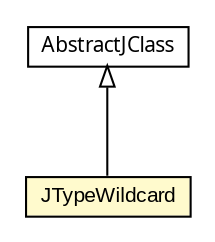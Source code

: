 #!/usr/local/bin/dot
#
# Class diagram 
# Generated by UMLGraph version 5.1 (http://www.umlgraph.org/)
#

digraph G {
	edge [fontname="arial",fontsize=10,labelfontname="arial",labelfontsize=10];
	node [fontname="arial",fontsize=10,shape=plaintext];
	nodesep=0.25;
	ranksep=0.5;
	// com.helger.jcodemodel.JTypeWildcard
	c972 [label=<<table title="com.helger.jcodemodel.JTypeWildcard" border="0" cellborder="1" cellspacing="0" cellpadding="2" port="p" bgcolor="lemonChiffon" href="./JTypeWildcard.html">
		<tr><td><table border="0" cellspacing="0" cellpadding="1">
<tr><td align="center" balign="center"> JTypeWildcard </td></tr>
		</table></td></tr>
		</table>>, fontname="arial", fontcolor="black", fontsize=10.0];
	// com.helger.jcodemodel.AbstractJClass
	c1058 [label=<<table title="com.helger.jcodemodel.AbstractJClass" border="0" cellborder="1" cellspacing="0" cellpadding="2" port="p" href="./AbstractJClass.html">
		<tr><td><table border="0" cellspacing="0" cellpadding="1">
<tr><td align="center" balign="center"><font face="ariali"> AbstractJClass </font></td></tr>
		</table></td></tr>
		</table>>, fontname="arial", fontcolor="black", fontsize=10.0];
	//com.helger.jcodemodel.JTypeWildcard extends com.helger.jcodemodel.AbstractJClass
	c1058:p -> c972:p [dir=back,arrowtail=empty];
}

